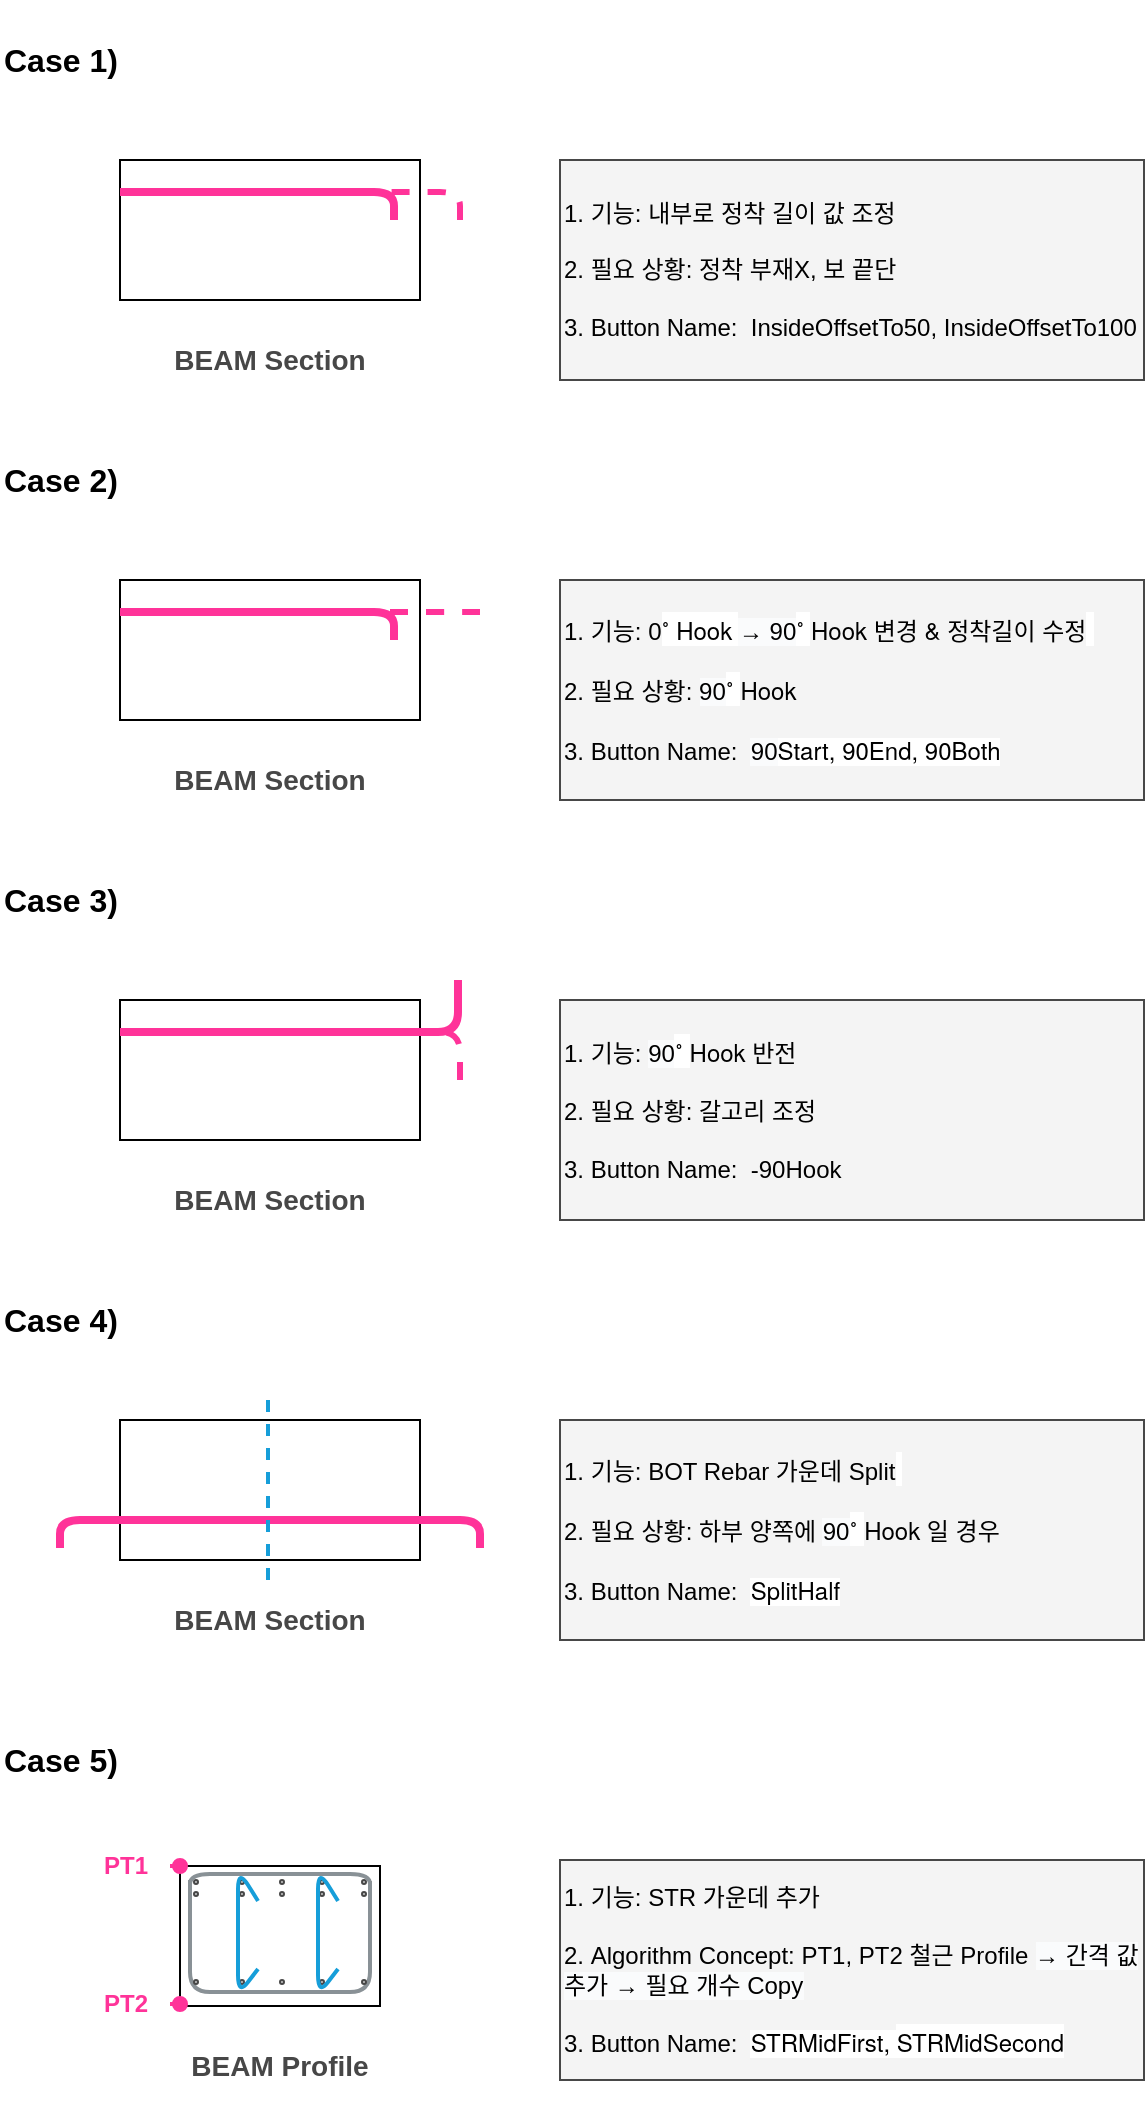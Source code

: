 <mxfile version="14.4.8" type="device"><diagram name="Page-1" id="12e1b939-464a-85fe-373e-61e167be1490"><mxGraphModel dx="2267" dy="1295" grid="1" gridSize="10" guides="1" tooltips="1" connect="1" arrows="1" fold="1" page="1" pageScale="1.5" pageWidth="1169" pageHeight="826" background="#ffffff" math="0" shadow="0"><root><mxCell id="0"/><mxCell id="1" parent="0"/><mxCell id="zy_15Xte1Jo5iC7NKrnu-4" value="" style="rounded=0;whiteSpace=wrap;html=1;shadow=0;labelBackgroundColor=none;strokeWidth=1;fillColor=none;gradientColor=none;fontSize=14;fontColor=#474747;align=left;" parent="1" vertex="1"><mxGeometry x="450" y="120" width="150" height="70" as="geometry"/></mxCell><mxCell id="zy_15Xte1Jo5iC7NKrnu-7" value="" style="endArrow=none;html=1;shadow=0;strokeWidth=3;fontSize=14;fontColor=#474747;entryX=0;entryY=0.5;entryDx=0;entryDy=0;strokeColor=#FF3399;dashed=1;endSize=6;targetPerimeterSpacing=0;sourcePerimeterSpacing=0;" parent="1" edge="1"><mxGeometry width="50" height="50" relative="1" as="geometry"><mxPoint x="620" y="150" as="sourcePoint"/><mxPoint x="450" y="136" as="targetPoint"/><Array as="points"><mxPoint x="620" y="136"/></Array></mxGeometry></mxCell><mxCell id="zy_15Xte1Jo5iC7NKrnu-9" value="&lt;span style=&quot;font-size: 14px&quot;&gt;&lt;b&gt;BEAM Section&lt;/b&gt;&lt;/span&gt;" style="rounded=1;whiteSpace=wrap;html=1;strokeColor=none;fillColor=none;fontColor=#474747;" parent="1" vertex="1"><mxGeometry x="455" y="190" width="140" height="60" as="geometry"/></mxCell><mxCell id="zy_15Xte1Jo5iC7NKrnu-10" value="Case 1)" style="rounded=0;whiteSpace=wrap;html=1;fillColor=none;strokeColor=none;fontSize=16;fontStyle=1;align=left;" parent="1" vertex="1"><mxGeometry x="390" y="40" width="310" height="60" as="geometry"/></mxCell><mxCell id="zy_15Xte1Jo5iC7NKrnu-16" value="" style="rounded=0;whiteSpace=wrap;html=1;shadow=0;labelBackgroundColor=none;strokeWidth=1;fillColor=none;gradientColor=none;fontSize=14;fontColor=#474747;align=left;" parent="1" vertex="1"><mxGeometry x="480" y="973" width="100" height="70" as="geometry"/></mxCell><mxCell id="zy_15Xte1Jo5iC7NKrnu-18" value="&lt;span style=&quot;font-size: 14px&quot;&gt;&lt;b&gt;BEAM Profile&lt;/b&gt;&lt;/span&gt;" style="rounded=1;whiteSpace=wrap;html=1;strokeColor=none;fillColor=none;fontColor=#474747;" parent="1" vertex="1"><mxGeometry x="460" y="1043" width="140" height="60" as="geometry"/></mxCell><mxCell id="zy_15Xte1Jo5iC7NKrnu-24" value="1. 기능: 내부로 정착 길이 값 조정&lt;br style=&quot;font-size: 12px;&quot;&gt;&lt;br style=&quot;font-size: 12px;&quot;&gt;2. 필요 상황: 정착 부재X, 보 끝단&lt;br style=&quot;font-size: 12px;&quot;&gt;&lt;br style=&quot;font-size: 12px;&quot;&gt;3. Button Name:&amp;nbsp; InsideOffsetTo50, InsideOffsetTo100" style="rounded=0;whiteSpace=wrap;html=1;align=left;verticalAlign=middle;fillOpacity=20;fillColor=#C9C9C9;strokeColor=#474747;fontSize=12;fontStyle=0" parent="1" vertex="1"><mxGeometry x="670" y="120" width="292" height="110" as="geometry"/></mxCell><mxCell id="AHpV_l_xgJbTiR_O07qz-1" value="" style="endArrow=none;html=1;shadow=0;strokeWidth=4;fontSize=14;fontColor=#474747;strokeColor=#FF3399;" edge="1" parent="1"><mxGeometry width="50" height="50" relative="1" as="geometry"><mxPoint x="587" y="150" as="sourcePoint"/><mxPoint x="450" y="136" as="targetPoint"/><Array as="points"><mxPoint x="587" y="136"/></Array></mxGeometry></mxCell><mxCell id="AHpV_l_xgJbTiR_O07qz-3" value="" style="rounded=0;whiteSpace=wrap;html=1;shadow=0;labelBackgroundColor=none;strokeWidth=1;fillColor=none;gradientColor=none;fontSize=14;fontColor=#474747;align=left;" vertex="1" parent="1"><mxGeometry x="450" y="330" width="150" height="70" as="geometry"/></mxCell><mxCell id="AHpV_l_xgJbTiR_O07qz-4" value="" style="endArrow=none;html=1;shadow=0;strokeWidth=3;fontSize=14;fontColor=#474747;entryX=0;entryY=0.5;entryDx=0;entryDy=0;strokeColor=#FF3399;dashed=1;endSize=6;targetPerimeterSpacing=0;sourcePerimeterSpacing=0;" edge="1" parent="1"><mxGeometry width="50" height="50" relative="1" as="geometry"><mxPoint x="630" y="346" as="sourcePoint"/><mxPoint x="450" y="346" as="targetPoint"/><Array as="points"><mxPoint x="620" y="346"/></Array></mxGeometry></mxCell><mxCell id="AHpV_l_xgJbTiR_O07qz-5" value="&lt;span style=&quot;font-size: 14px&quot;&gt;&lt;b&gt;BEAM Section&lt;/b&gt;&lt;/span&gt;" style="rounded=1;whiteSpace=wrap;html=1;strokeColor=none;fillColor=none;fontColor=#474747;" vertex="1" parent="1"><mxGeometry x="455" y="400" width="140" height="60" as="geometry"/></mxCell><mxCell id="AHpV_l_xgJbTiR_O07qz-6" value="Case 2)" style="rounded=0;whiteSpace=wrap;html=1;fillColor=none;strokeColor=none;fontSize=16;fontStyle=1;align=left;" vertex="1" parent="1"><mxGeometry x="390" y="250" width="310" height="60" as="geometry"/></mxCell><mxCell id="AHpV_l_xgJbTiR_O07qz-7" value="&lt;font style=&quot;font-size: 12px&quot;&gt;1. 기능: 0&lt;span style=&quot;font-family: &amp;#34;helvetica neue&amp;#34; , &amp;#34;helvetica&amp;#34; , &amp;#34;arial&amp;#34; , sans-serif ; background-color: rgb(255 , 255 , 255)&quot;&gt;˚ Hook&amp;nbsp;&lt;/span&gt;&lt;span style=&quot;font-family: , &amp;#34;gulim&amp;#34; , &amp;#34;helvetica&amp;#34; , &amp;#34;applegothic&amp;#34; , sans-serif ; text-align: center ; background-color: rgb(250 , 251 , 252)&quot;&gt;→ 90&lt;/span&gt;&lt;span style=&quot;font-family: &amp;#34;helvetica neue&amp;#34; , &amp;#34;helvetica&amp;#34; , &amp;#34;arial&amp;#34; , sans-serif ; background-color: rgb(255 , 255 , 255)&quot;&gt;˚&amp;nbsp;&lt;/span&gt;&lt;font style=&quot;font-family: &amp;#34;helvetica neue&amp;#34; , &amp;#34;helvetica&amp;#34; , &amp;#34;arial&amp;#34; , sans-serif ; font-size: 12px&quot;&gt;Hook 변경 &amp;amp; 정착길이 수정&lt;/font&gt;&lt;span style=&quot;font-family: &amp;#34;helvetica neue&amp;#34; , &amp;#34;helvetica&amp;#34; , &amp;#34;arial&amp;#34; , sans-serif ; background-color: rgb(255 , 255 , 255)&quot;&gt;&amp;nbsp;&lt;br&gt;&lt;/span&gt;&lt;br&gt;2. 필요 상황:&amp;nbsp;&lt;span style=&quot;text-align: center ; background-color: rgb(250 , 251 , 252)&quot;&gt;90&lt;/span&gt;&lt;span style=&quot;font-family: &amp;#34;helvetica neue&amp;#34; , &amp;#34;helvetica&amp;#34; , &amp;#34;arial&amp;#34; , sans-serif ; background-color: rgb(255 , 255 , 255)&quot;&gt;˚&amp;nbsp;&lt;/span&gt;&lt;font style=&quot;font-family: &amp;#34;helvetica neue&amp;#34; , &amp;#34;helvetica&amp;#34; , &amp;#34;arial&amp;#34; , sans-serif ; font-size: 12px&quot;&gt;Hook&lt;/font&gt;&lt;br&gt;&lt;br&gt;3. Button Name:&amp;nbsp;&amp;nbsp;&lt;span style=&quot;text-align: center ; background-color: rgb(250 , 251 , 252)&quot;&gt;90&lt;/span&gt;&lt;span style=&quot;text-align: center ; background-color: rgb(255 , 255 , 255)&quot;&gt;&lt;font face=&quot;helvetica neue, helvetica, arial, sans-serif&quot; style=&quot;font-size: 12px&quot;&gt;Start, 90End, 90Both&lt;/font&gt;&lt;/span&gt;&lt;/font&gt;" style="rounded=0;whiteSpace=wrap;html=1;align=left;verticalAlign=middle;fillOpacity=20;fillColor=#C9C9C9;strokeColor=#474747;fontSize=12;fontStyle=0" vertex="1" parent="1"><mxGeometry x="670" y="330" width="292" height="110" as="geometry"/></mxCell><mxCell id="AHpV_l_xgJbTiR_O07qz-8" value="" style="endArrow=none;html=1;shadow=0;strokeWidth=4;fontSize=14;fontColor=#474747;strokeColor=#FF3399;" edge="1" parent="1"><mxGeometry width="50" height="50" relative="1" as="geometry"><mxPoint x="587" y="360" as="sourcePoint"/><mxPoint x="450" y="346" as="targetPoint"/><Array as="points"><mxPoint x="587" y="346"/></Array></mxGeometry></mxCell><mxCell id="AHpV_l_xgJbTiR_O07qz-21" value="" style="rounded=0;whiteSpace=wrap;html=1;shadow=0;labelBackgroundColor=none;strokeWidth=1;fillColor=none;gradientColor=none;fontSize=14;fontColor=#474747;align=left;" vertex="1" parent="1"><mxGeometry x="450" y="540" width="150" height="70" as="geometry"/></mxCell><mxCell id="AHpV_l_xgJbTiR_O07qz-22" value="" style="endArrow=none;html=1;shadow=0;strokeWidth=3;fontSize=14;fontColor=#474747;entryX=0;entryY=0.5;entryDx=0;entryDy=0;strokeColor=#FF3399;dashed=1;endSize=6;targetPerimeterSpacing=0;sourcePerimeterSpacing=0;" edge="1" parent="1"><mxGeometry width="50" height="50" relative="1" as="geometry"><mxPoint x="620" y="580" as="sourcePoint"/><mxPoint x="450" y="556" as="targetPoint"/><Array as="points"><mxPoint x="620" y="556"/></Array></mxGeometry></mxCell><mxCell id="AHpV_l_xgJbTiR_O07qz-23" value="&lt;span style=&quot;font-size: 14px&quot;&gt;&lt;b&gt;BEAM Section&lt;/b&gt;&lt;/span&gt;" style="rounded=1;whiteSpace=wrap;html=1;strokeColor=none;fillColor=none;fontColor=#474747;" vertex="1" parent="1"><mxGeometry x="455" y="610" width="140" height="60" as="geometry"/></mxCell><mxCell id="AHpV_l_xgJbTiR_O07qz-24" value="Case 3)" style="rounded=0;whiteSpace=wrap;html=1;fillColor=none;strokeColor=none;fontSize=16;fontStyle=1;align=left;" vertex="1" parent="1"><mxGeometry x="390" y="460" width="310" height="60" as="geometry"/></mxCell><mxCell id="AHpV_l_xgJbTiR_O07qz-25" value="1. 기능:&amp;nbsp;&lt;span style=&quot;text-align: center ; background-color: rgb(250 , 251 , 252)&quot;&gt;90&lt;/span&gt;&lt;span style=&quot;font-family: &amp;#34;helvetica neue&amp;#34; , &amp;#34;helvetica&amp;#34; , &amp;#34;arial&amp;#34; , sans-serif ; background-color: rgb(255 , 255 , 255)&quot;&gt;˚&amp;nbsp;&lt;/span&gt;&lt;font style=&quot;font-family: &amp;#34;helvetica neue&amp;#34; , &amp;#34;helvetica&amp;#34; , &amp;#34;arial&amp;#34; , sans-serif&quot;&gt;Hook 반전&lt;/font&gt;&lt;br style=&quot;font-size: 12px&quot;&gt;&lt;br style=&quot;font-size: 12px&quot;&gt;2. 필요 상황: 갈고리 조정&lt;br style=&quot;font-size: 12px&quot;&gt;&lt;br style=&quot;font-size: 12px&quot;&gt;3. Button Name:&amp;nbsp; -90Hook" style="rounded=0;whiteSpace=wrap;html=1;align=left;verticalAlign=middle;fillOpacity=20;fillColor=#C9C9C9;strokeColor=#474747;fontSize=12;fontStyle=0" vertex="1" parent="1"><mxGeometry x="670" y="540" width="292" height="110" as="geometry"/></mxCell><mxCell id="AHpV_l_xgJbTiR_O07qz-26" value="" style="endArrow=none;html=1;shadow=0;strokeWidth=4;fontSize=14;fontColor=#474747;strokeColor=#FF3399;" edge="1" parent="1"><mxGeometry width="50" height="50" relative="1" as="geometry"><mxPoint x="619" y="530" as="sourcePoint"/><mxPoint x="450" y="556" as="targetPoint"/><Array as="points"><mxPoint x="619" y="556"/></Array></mxGeometry></mxCell><mxCell id="AHpV_l_xgJbTiR_O07qz-27" value="" style="rounded=0;whiteSpace=wrap;html=1;shadow=0;labelBackgroundColor=none;strokeWidth=1;fillColor=none;gradientColor=none;fontSize=14;fontColor=#474747;align=left;" vertex="1" parent="1"><mxGeometry x="450" y="750" width="150" height="70" as="geometry"/></mxCell><mxCell id="AHpV_l_xgJbTiR_O07qz-29" value="&lt;span style=&quot;font-size: 14px&quot;&gt;&lt;b&gt;BEAM Section&lt;/b&gt;&lt;/span&gt;" style="rounded=1;whiteSpace=wrap;html=1;strokeColor=none;fillColor=none;fontColor=#474747;" vertex="1" parent="1"><mxGeometry x="455" y="820" width="140" height="60" as="geometry"/></mxCell><mxCell id="AHpV_l_xgJbTiR_O07qz-30" value="Case 4)" style="rounded=0;whiteSpace=wrap;html=1;fillColor=none;strokeColor=none;fontSize=16;fontStyle=1;align=left;" vertex="1" parent="1"><mxGeometry x="390" y="670" width="310" height="60" as="geometry"/></mxCell><mxCell id="AHpV_l_xgJbTiR_O07qz-31" value="&lt;font style=&quot;font-size: 12px&quot;&gt;1. 기능: BOT Rebar 가운데 Split&lt;span style=&quot;font-family: &amp;#34;helvetica neue&amp;#34; , &amp;#34;helvetica&amp;#34; , &amp;#34;arial&amp;#34; , sans-serif ; background-color: rgb(255 , 255 , 255)&quot;&gt;&amp;nbsp;&lt;br&gt;&lt;/span&gt;&lt;br&gt;2. 필요 상황: 하부 양쪽에&amp;nbsp;&lt;span style=&quot;text-align: center ; background-color: rgb(250 , 251 , 252)&quot;&gt;90&lt;/span&gt;&lt;span style=&quot;font-family: &amp;#34;helvetica neue&amp;#34; , &amp;#34;helvetica&amp;#34; , &amp;#34;arial&amp;#34; , sans-serif ; background-color: rgb(255 , 255 , 255)&quot;&gt;˚&amp;nbsp;&lt;/span&gt;&lt;font style=&quot;font-family: &amp;#34;helvetica neue&amp;#34; , &amp;#34;helvetica&amp;#34; , &amp;#34;arial&amp;#34; , sans-serif ; font-size: 12px&quot;&gt;Hook 일 경우&lt;/font&gt;&lt;br&gt;&lt;br&gt;3. Button Name:&amp;nbsp;&amp;nbsp;&lt;span style=&quot;text-align: center ; background-color: rgb(255 , 255 , 255)&quot;&gt;&lt;font face=&quot;helvetica neue, helvetica, arial, sans-serif&quot; style=&quot;font-size: 12px&quot;&gt;SplitHalf&lt;/font&gt;&lt;/span&gt;&lt;/font&gt;" style="rounded=0;whiteSpace=wrap;html=1;align=left;verticalAlign=middle;fillOpacity=20;fillColor=#C9C9C9;strokeColor=#474747;fontSize=12;fontStyle=0" vertex="1" parent="1"><mxGeometry x="670" y="750" width="292" height="110" as="geometry"/></mxCell><mxCell id="AHpV_l_xgJbTiR_O07qz-32" value="" style="endArrow=none;html=1;shadow=0;strokeWidth=4;fontSize=14;fontColor=#474747;strokeColor=#FF3399;" edge="1" parent="1"><mxGeometry width="50" height="50" relative="1" as="geometry"><mxPoint x="630" y="814.0" as="sourcePoint"/><mxPoint x="420" y="814" as="targetPoint"/><Array as="points"><mxPoint x="630" y="800"/><mxPoint x="420" y="800"/></Array></mxGeometry></mxCell><mxCell id="AHpV_l_xgJbTiR_O07qz-33" value="" style="endArrow=none;dashed=1;html=1;strokeWidth=2;shadow=0;fontSize=12;fontColor=#000000;strokeColor=#169ED9;" edge="1" parent="1"><mxGeometry width="50" height="50" relative="1" as="geometry"><mxPoint x="524" y="830" as="sourcePoint"/><mxPoint x="524" y="740" as="targetPoint"/></mxGeometry></mxCell><mxCell id="AHpV_l_xgJbTiR_O07qz-34" value="Case 5)" style="rounded=0;whiteSpace=wrap;html=1;fillColor=none;strokeColor=none;fontSize=16;fontStyle=1;align=left;" vertex="1" parent="1"><mxGeometry x="390" y="890" width="310" height="60" as="geometry"/></mxCell><mxCell id="AHpV_l_xgJbTiR_O07qz-35" value="&lt;font style=&quot;font-size: 12px&quot;&gt;1. 기능: STR 가운데 추가&lt;span style=&quot;font-family: &amp;#34;helvetica neue&amp;#34; , &amp;#34;helvetica&amp;#34; , &amp;#34;arial&amp;#34; , sans-serif ; background-color: rgb(255 , 255 , 255)&quot;&gt;&lt;br&gt;&lt;/span&gt;&lt;br&gt;2. Algorithm Concept: PT1, PT2 철근 Profile&amp;nbsp;&lt;span style=&quot;font-family: , &amp;#34;gulim&amp;#34; , &amp;#34;helvetica&amp;#34; , &amp;#34;applegothic&amp;#34; , sans-serif ; text-align: center ; background-color: rgb(250 , 251 , 252)&quot;&gt;→ 간격 값 추가&amp;nbsp;&lt;/span&gt;&lt;span style=&quot;font-family: , &amp;#34;gulim&amp;#34; , &amp;#34;helvetica&amp;#34; , &amp;#34;applegothic&amp;#34; , sans-serif ; text-align: center ; background-color: rgb(250 , 251 , 252)&quot;&gt;→ 필요 개수 Copy&lt;/span&gt;&lt;br&gt;&lt;br&gt;3. Button Name:&amp;nbsp;&amp;nbsp;&lt;span style=&quot;text-align: center ; background-color: rgb(255 , 255 , 255)&quot;&gt;&lt;font face=&quot;helvetica neue, helvetica, arial, sans-serif&quot; style=&quot;font-size: 12px&quot;&gt;STRMidFirst,&amp;nbsp;&lt;/font&gt;&lt;/span&gt;&lt;span style=&quot;font-family: &amp;#34;helvetica neue&amp;#34; , &amp;#34;helvetica&amp;#34; , &amp;#34;arial&amp;#34; , sans-serif ; text-align: center ; background-color: rgb(255 , 255 , 255)&quot;&gt;STRMidSecond&lt;/span&gt;&lt;span style=&quot;text-align: center ; background-color: rgb(255 , 255 , 255)&quot;&gt;&lt;font face=&quot;helvetica neue, helvetica, arial, sans-serif&quot; style=&quot;font-size: 12px&quot;&gt;&lt;br&gt;&lt;/font&gt;&lt;/span&gt;&lt;/font&gt;" style="rounded=0;whiteSpace=wrap;html=1;align=left;verticalAlign=middle;fillOpacity=20;fillColor=#C9C9C9;strokeColor=#474747;fontSize=12;fontStyle=0" vertex="1" parent="1"><mxGeometry x="670" y="970" width="292" height="110" as="geometry"/></mxCell><mxCell id="AHpV_l_xgJbTiR_O07qz-36" value="" style="endArrow=none;html=1;shadow=0;strokeWidth=2;fontSize=12;fontColor=#000000;entryX=1;entryY=0.25;entryDx=0;entryDy=0;strokeColor=#899196;" edge="1" parent="1"><mxGeometry width="50" height="50" relative="1" as="geometry"><mxPoint x="485" y="980" as="sourcePoint"/><mxPoint x="575" y="980.5" as="targetPoint"/><Array as="points"><mxPoint x="485" y="1036"/><mxPoint x="575" y="1036"/></Array></mxGeometry></mxCell><mxCell id="AHpV_l_xgJbTiR_O07qz-37" value="" style="ellipse;whiteSpace=wrap;html=1;rounded=0;shadow=0;labelBackgroundColor=none;strokeColor=#474747;strokeWidth=1;fillColor=#C9C9C9;gradientColor=none;fontSize=12;fontColor=#000000;align=center;" vertex="1" parent="1"><mxGeometry x="487" y="980" width="2" height="2" as="geometry"/></mxCell><mxCell id="AHpV_l_xgJbTiR_O07qz-38" value="" style="ellipse;whiteSpace=wrap;html=1;rounded=0;shadow=0;labelBackgroundColor=none;strokeColor=#474747;strokeWidth=1;fillColor=#C9C9C9;gradientColor=none;fontSize=12;fontColor=#000000;align=center;" vertex="1" parent="1"><mxGeometry x="571" y="980" width="2" height="2" as="geometry"/></mxCell><mxCell id="AHpV_l_xgJbTiR_O07qz-39" value="" style="ellipse;whiteSpace=wrap;html=1;rounded=0;shadow=0;labelBackgroundColor=none;strokeColor=#474747;strokeWidth=1;fillColor=#C9C9C9;gradientColor=none;fontSize=12;fontColor=#000000;align=center;" vertex="1" parent="1"><mxGeometry x="571" y="986" width="2" height="2" as="geometry"/></mxCell><mxCell id="AHpV_l_xgJbTiR_O07qz-40" value="" style="ellipse;whiteSpace=wrap;html=1;rounded=0;shadow=0;labelBackgroundColor=none;strokeColor=#474747;strokeWidth=1;fillColor=#C9C9C9;gradientColor=none;fontSize=12;fontColor=#000000;align=center;" vertex="1" parent="1"><mxGeometry x="487" y="986" width="2" height="2" as="geometry"/></mxCell><mxCell id="AHpV_l_xgJbTiR_O07qz-41" value="" style="ellipse;whiteSpace=wrap;html=1;rounded=0;shadow=0;labelBackgroundColor=none;strokeColor=#474747;strokeWidth=1;fillColor=#C9C9C9;gradientColor=none;fontSize=12;fontColor=#000000;align=center;" vertex="1" parent="1"><mxGeometry x="510" y="980" width="2" height="2" as="geometry"/></mxCell><mxCell id="AHpV_l_xgJbTiR_O07qz-42" value="" style="ellipse;whiteSpace=wrap;html=1;rounded=0;shadow=0;labelBackgroundColor=none;strokeColor=#474747;strokeWidth=1;fillColor=#C9C9C9;gradientColor=none;fontSize=12;fontColor=#000000;align=center;" vertex="1" parent="1"><mxGeometry x="530" y="980" width="2" height="2" as="geometry"/></mxCell><mxCell id="AHpV_l_xgJbTiR_O07qz-43" value="" style="ellipse;whiteSpace=wrap;html=1;rounded=0;shadow=0;labelBackgroundColor=none;strokeColor=#474747;strokeWidth=1;fillColor=#C9C9C9;gradientColor=none;fontSize=12;fontColor=#000000;align=center;" vertex="1" parent="1"><mxGeometry x="550" y="980" width="2" height="2" as="geometry"/></mxCell><mxCell id="AHpV_l_xgJbTiR_O07qz-44" value="" style="ellipse;whiteSpace=wrap;html=1;rounded=0;shadow=0;labelBackgroundColor=none;strokeColor=#474747;strokeWidth=1;fillColor=#C9C9C9;gradientColor=none;fontSize=12;fontColor=#000000;align=center;" vertex="1" parent="1"><mxGeometry x="510" y="986" width="2" height="2" as="geometry"/></mxCell><mxCell id="AHpV_l_xgJbTiR_O07qz-45" value="" style="ellipse;whiteSpace=wrap;html=1;rounded=0;shadow=0;labelBackgroundColor=none;strokeColor=#474747;strokeWidth=1;fillColor=#C9C9C9;gradientColor=none;fontSize=12;fontColor=#000000;align=center;" vertex="1" parent="1"><mxGeometry x="530" y="986" width="2" height="2" as="geometry"/></mxCell><mxCell id="AHpV_l_xgJbTiR_O07qz-46" value="" style="ellipse;whiteSpace=wrap;html=1;rounded=0;shadow=0;labelBackgroundColor=none;strokeColor=#474747;strokeWidth=1;fillColor=#C9C9C9;gradientColor=none;fontSize=12;fontColor=#000000;align=center;" vertex="1" parent="1"><mxGeometry x="550" y="986" width="2" height="2" as="geometry"/></mxCell><mxCell id="AHpV_l_xgJbTiR_O07qz-47" value="" style="ellipse;whiteSpace=wrap;html=1;rounded=0;shadow=0;labelBackgroundColor=none;strokeColor=#474747;strokeWidth=1;fillColor=#C9C9C9;gradientColor=none;fontSize=12;fontColor=#000000;align=center;" vertex="1" parent="1"><mxGeometry x="487" y="1030" width="2" height="2" as="geometry"/></mxCell><mxCell id="AHpV_l_xgJbTiR_O07qz-48" value="" style="ellipse;whiteSpace=wrap;html=1;rounded=0;shadow=0;labelBackgroundColor=none;strokeColor=#474747;strokeWidth=1;fillColor=#C9C9C9;gradientColor=none;fontSize=12;fontColor=#000000;align=center;" vertex="1" parent="1"><mxGeometry x="510" y="1030" width="2" height="2" as="geometry"/></mxCell><mxCell id="AHpV_l_xgJbTiR_O07qz-49" value="" style="ellipse;whiteSpace=wrap;html=1;rounded=0;shadow=0;labelBackgroundColor=none;strokeColor=#474747;strokeWidth=1;fillColor=#C9C9C9;gradientColor=none;fontSize=12;fontColor=#000000;align=center;" vertex="1" parent="1"><mxGeometry x="530" y="1030" width="2" height="2" as="geometry"/></mxCell><mxCell id="AHpV_l_xgJbTiR_O07qz-50" value="" style="ellipse;whiteSpace=wrap;html=1;rounded=0;shadow=0;labelBackgroundColor=none;strokeColor=#474747;strokeWidth=1;fillColor=#C9C9C9;gradientColor=none;fontSize=12;fontColor=#000000;align=center;" vertex="1" parent="1"><mxGeometry x="550" y="1030" width="2" height="2" as="geometry"/></mxCell><mxCell id="AHpV_l_xgJbTiR_O07qz-51" value="" style="ellipse;whiteSpace=wrap;html=1;rounded=0;shadow=0;labelBackgroundColor=none;strokeColor=#474747;strokeWidth=1;fillColor=#C9C9C9;gradientColor=none;fontSize=12;fontColor=#000000;align=center;" vertex="1" parent="1"><mxGeometry x="571" y="1030" width="2" height="2" as="geometry"/></mxCell><mxCell id="AHpV_l_xgJbTiR_O07qz-52" value="" style="endArrow=none;html=1;shadow=0;strokeColor=#169ED9;strokeWidth=2;fontSize=12;fontColor=#000000;" edge="1" parent="1"><mxGeometry width="50" height="50" relative="1" as="geometry"><mxPoint x="519" y="1024.5" as="sourcePoint"/><mxPoint x="519" y="990.5" as="targetPoint"/><Array as="points"><mxPoint x="509" y="1037.5"/><mxPoint x="509" y="974.5"/><mxPoint x="519" y="990.5"/></Array></mxGeometry></mxCell><mxCell id="AHpV_l_xgJbTiR_O07qz-56" value="" style="endArrow=none;html=1;shadow=0;strokeColor=#169ED9;strokeWidth=2;fontSize=12;fontColor=#000000;" edge="1" parent="1"><mxGeometry width="50" height="50" relative="1" as="geometry"><mxPoint x="559" y="1024.5" as="sourcePoint"/><mxPoint x="559" y="990.5" as="targetPoint"/><Array as="points"><mxPoint x="549" y="1037.5"/><mxPoint x="549" y="974.5"/><mxPoint x="559" y="990.5"/></Array></mxGeometry></mxCell><mxCell id="AHpV_l_xgJbTiR_O07qz-57" value="" style="endArrow=none;html=1;shadow=0;strokeWidth=2;fontSize=12;fontColor=#000000;strokeColor=#899196;" edge="1" parent="1"><mxGeometry width="50" height="50" relative="1" as="geometry"><mxPoint x="485" y="987" as="sourcePoint"/><mxPoint x="575" y="987" as="targetPoint"/><Array as="points"><mxPoint x="485" y="977"/><mxPoint x="530" y="977"/><mxPoint x="575" y="977"/></Array></mxGeometry></mxCell><mxCell id="AHpV_l_xgJbTiR_O07qz-59" style="edgeStyle=none;rounded=0;jumpSize=7;orthogonalLoop=1;jettySize=auto;html=1;entryX=0;entryY=0;entryDx=0;entryDy=0;shadow=0;startArrow=none;startFill=0;sourcePerimeterSpacing=0;endArrow=oval;endFill=1;endSize=6;targetPerimeterSpacing=0;strokeWidth=2;fontSize=12;fontColor=#000000;dashed=1;strokeColor=#FF3399;" edge="1" parent="1" source="AHpV_l_xgJbTiR_O07qz-58" target="zy_15Xte1Jo5iC7NKrnu-16"><mxGeometry relative="1" as="geometry"/></mxCell><mxCell id="AHpV_l_xgJbTiR_O07qz-58" value="PT1" style="rounded=0;whiteSpace=wrap;html=1;align=left;verticalAlign=middle;fillOpacity=20;fontSize=12;fontStyle=1;fillColor=none;strokeColor=none;labelBackgroundColor=#ffffff;fontColor=#FF3399;" vertex="1" parent="1"><mxGeometry x="440" y="958" width="35" height="30" as="geometry"/></mxCell><mxCell id="AHpV_l_xgJbTiR_O07qz-61" value="PT2" style="rounded=0;whiteSpace=wrap;html=1;align=left;verticalAlign=middle;fillOpacity=20;fontSize=12;fontStyle=1;fillColor=none;strokeColor=none;labelBackgroundColor=#ffffff;fontColor=#FF3399;" vertex="1" parent="1"><mxGeometry x="440" y="1027" width="35" height="30" as="geometry"/></mxCell><mxCell id="AHpV_l_xgJbTiR_O07qz-62" style="edgeStyle=none;rounded=0;jumpSize=7;orthogonalLoop=1;jettySize=auto;html=1;entryX=0;entryY=0;entryDx=0;entryDy=0;shadow=0;startArrow=none;startFill=0;sourcePerimeterSpacing=0;endArrow=oval;endFill=1;endSize=6;targetPerimeterSpacing=0;strokeWidth=2;fontSize=12;fontColor=#000000;dashed=1;strokeColor=#FF3399;" edge="1" source="AHpV_l_xgJbTiR_O07qz-61" parent="1"><mxGeometry relative="1" as="geometry"><mxPoint x="480" y="1042" as="targetPoint"/></mxGeometry></mxCell></root></mxGraphModel></diagram></mxfile>